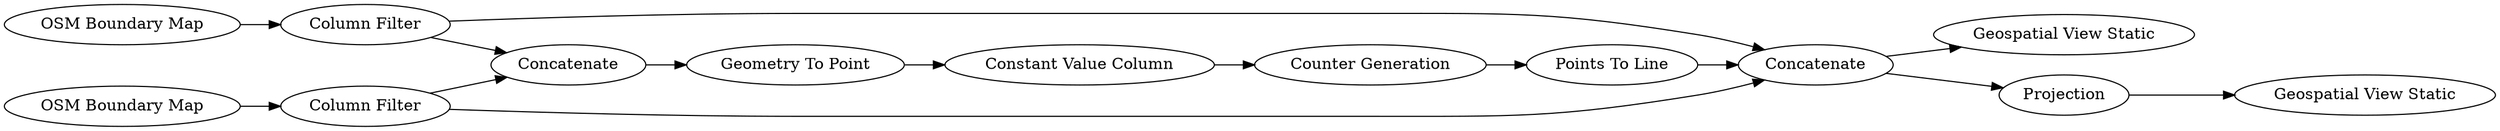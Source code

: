digraph {
	54 -> 63
	1734 -> 1732
	53 -> 63
	63 -> 58
	65 -> 61
	61 -> 1734
	1732 -> 64
	47 -> 53
	64 -> 63
	54 -> 65
	51 -> 54
	53 -> 65
	43 -> 46
	63 -> 43
	64 [label="Points To Line"]
	43 [label=Projection]
	1732 [label="Counter Generation"]
	53 [label="Column Filter"]
	65 [label=Concatenate]
	51 [label="OSM Boundary Map"]
	46 [label="Geospatial View Static"]
	47 [label="OSM Boundary Map"]
	58 [label="Geospatial View Static"]
	63 [label=Concatenate]
	61 [label="Geometry To Point"]
	54 [label="Column Filter"]
	1734 [label="Constant Value Column"]
	rankdir=LR
}
